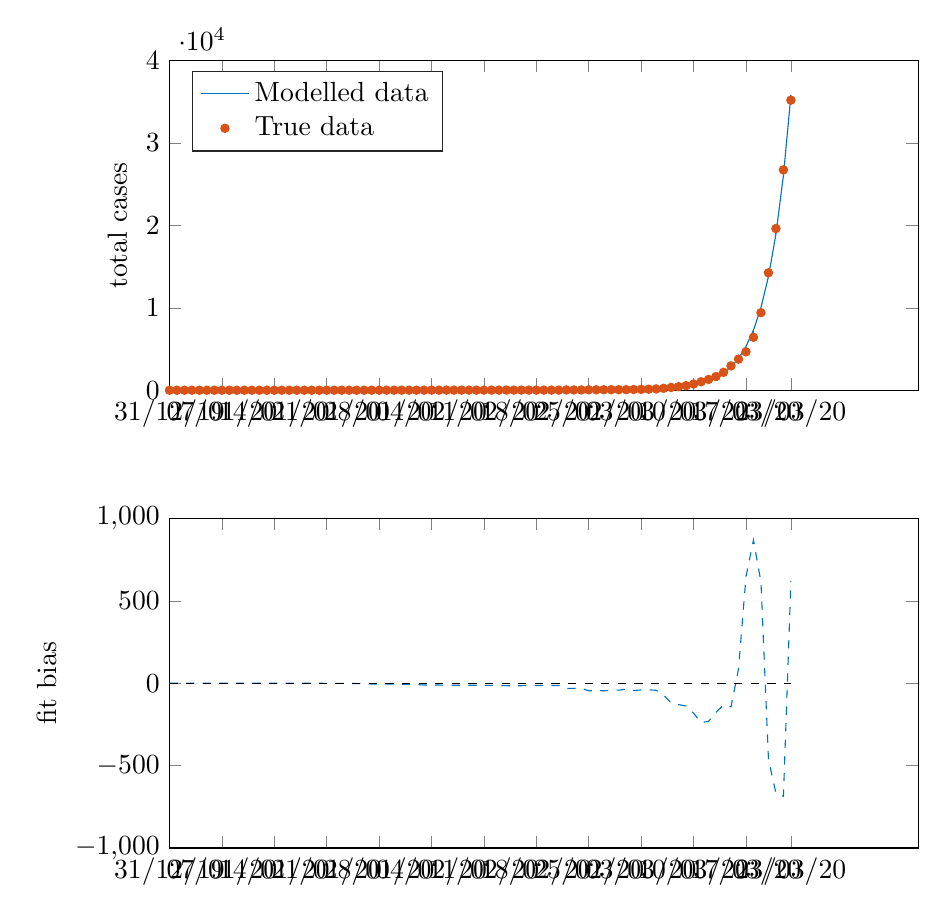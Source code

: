 % This file was created by matlab2tikz.
% Minimal pgfplots version: 1.3
%
\definecolor{mycolor1}{rgb}{0.0,0.447,0.741}%
\definecolor{mycolor2}{rgb}{0.85,0.325,0.098}%
%
\begin{tikzpicture}

\begin{axis}[%
width=9.509cm,
height=4.186cm,
at={(0cm,5.814cm)},
scale only axis,
xmin=0,
xmax=100,
xtick={0,7,14,21,28,35,42,49,56,63,70,77,83},
xticklabels={{31/12/19},{07/01/20},{14/01/20},{21/01/20},{28/01/20},{04/02/20},{11/02/20},{18/02/20},{25/02/20},{03/03/20},{10/03/20},{17/03/20},{23/03/20}},
ymin=0,
ymax=40000,
ylabel={total cases},
legend style={at={(0.03,0.97)},anchor=north west,legend cell align=left,align=left,draw=white!15!black}
]
\addplot [color=mycolor1,solid]
  table[row sep=crcr]{%
0	0\\
1	0\\
2	0\\
3	0\\
4	0\\
5	0\\
6	0\\
7	0\\
8	0\\
9	0\\
10	0\\
11	0\\
12	0\\
13	0\\
14	0\\
15	0\\
16	0\\
17	0\\
18	0\\
19	0\\
20	0\\
21	0\\
22	0\\
23	0\\
24	0\\
25	0\\
26	0\\
27	0\\
28	0\\
29	0\\
30	0\\
31	0\\
32	0\\
33	0\\
34	0\\
35	0\\
36	0\\
37	0\\
38	0\\
39	0\\
40	0\\
41	0\\
42	0\\
43	0\\
44	0\\
45	0\\
46	0\\
47	0\\
48	1\\
49	1\\
50	1\\
51	1\\
52	2\\
53	3\\
54	4\\
55	5\\
56	7\\
57	9\\
58	13\\
59	17\\
60	24\\
61	33\\
62	45\\
63	62\\
64	85\\
65	116\\
66	160\\
67	220\\
68	303\\
69	416\\
70	572\\
71	786\\
72	1081\\
73	1486\\
74	2042\\
75	2808\\
76	3860\\
77	5307\\
78	7296\\
79	10030\\
80	13789\\
81	18956\\
82	26061\\
83	35827\\
};
\addlegendentry{Modelled data};

\addplot[only marks,mark=*,mark options={},mark size=1.5pt,color=mycolor2] plot table[row sep=crcr,]{%
0	0\\
1	0\\
2	0\\
3	0\\
4	0\\
5	0\\
6	0\\
7	0\\
8	0\\
9	0\\
10	0\\
11	0\\
12	0\\
13	0\\
14	0\\
15	0\\
16	0\\
17	0\\
18	0\\
19	0\\
20	0\\
21	1\\
22	1\\
23	1\\
24	1\\
25	2\\
26	2\\
27	5\\
28	5\\
29	5\\
30	5\\
31	6\\
32	7\\
33	8\\
34	11\\
35	11\\
36	11\\
37	12\\
38	12\\
39	12\\
40	12\\
41	12\\
42	13\\
43	13\\
44	14\\
45	15\\
46	15\\
47	15\\
48	15\\
49	15\\
50	15\\
51	15\\
52	16\\
53	35\\
54	35\\
55	35\\
56	53\\
57	53\\
58	59\\
59	60\\
60	66\\
61	69\\
62	89\\
63	103\\
64	125\\
65	159\\
66	233\\
67	338\\
68	433\\
69	554\\
70	754\\
71	1025\\
72	1312\\
73	1663\\
74	2174\\
75	2951\\
76	3774\\
77	4661\\
78	6427\\
79	9415\\
80	14250\\
81	19624\\
82	26747\\
83	35206\\
};
\addlegendentry{True data};

\addplot [color=mycolor1,solid,forget plot]
  table[row sep=crcr]{%
0	0\\
0	0\\
};
\addplot [color=mycolor1,solid,forget plot]
  table[row sep=crcr]{%
1	0\\
1	0\\
};
\addplot [color=mycolor1,solid,forget plot]
  table[row sep=crcr]{%
2	0\\
2	0\\
};
\addplot [color=mycolor1,solid,forget plot]
  table[row sep=crcr]{%
3	0\\
3	0\\
};
\addplot [color=mycolor1,solid,forget plot]
  table[row sep=crcr]{%
4	0\\
4	0\\
};
\addplot [color=mycolor1,solid,forget plot]
  table[row sep=crcr]{%
5	0\\
5	0\\
};
\addplot [color=mycolor1,solid,forget plot]
  table[row sep=crcr]{%
6	0\\
6	0\\
};
\addplot [color=mycolor1,solid,forget plot]
  table[row sep=crcr]{%
7	0\\
7	0\\
};
\addplot [color=mycolor1,solid,forget plot]
  table[row sep=crcr]{%
8	0\\
8	0\\
};
\addplot [color=mycolor1,solid,forget plot]
  table[row sep=crcr]{%
9	0\\
9	0\\
};
\addplot [color=mycolor1,solid,forget plot]
  table[row sep=crcr]{%
10	0\\
10	0\\
};
\addplot [color=mycolor1,solid,forget plot]
  table[row sep=crcr]{%
11	0\\
11	0\\
};
\addplot [color=mycolor1,solid,forget plot]
  table[row sep=crcr]{%
12	0\\
12	0\\
};
\addplot [color=mycolor1,solid,forget plot]
  table[row sep=crcr]{%
13	0\\
13	0\\
};
\addplot [color=mycolor1,solid,forget plot]
  table[row sep=crcr]{%
14	0\\
14	0\\
};
\addplot [color=mycolor1,solid,forget plot]
  table[row sep=crcr]{%
15	0\\
15	0\\
};
\addplot [color=mycolor1,solid,forget plot]
  table[row sep=crcr]{%
16	0\\
16	0\\
};
\addplot [color=mycolor1,solid,forget plot]
  table[row sep=crcr]{%
17	0\\
17	0\\
};
\addplot [color=mycolor1,solid,forget plot]
  table[row sep=crcr]{%
18	0\\
18	0\\
};
\addplot [color=mycolor1,solid,forget plot]
  table[row sep=crcr]{%
19	0\\
19	0\\
};
\addplot [color=mycolor1,solid,forget plot]
  table[row sep=crcr]{%
20	0\\
20	0\\
};
\addplot [color=mycolor1,solid,forget plot]
  table[row sep=crcr]{%
21	1\\
21	0\\
};
\addplot [color=mycolor1,solid,forget plot]
  table[row sep=crcr]{%
22	1\\
22	0\\
};
\addplot [color=mycolor1,solid,forget plot]
  table[row sep=crcr]{%
23	1\\
23	0\\
};
\addplot [color=mycolor1,solid,forget plot]
  table[row sep=crcr]{%
24	1\\
24	0\\
};
\addplot [color=mycolor1,solid,forget plot]
  table[row sep=crcr]{%
25	2\\
25	0\\
};
\addplot [color=mycolor1,solid,forget plot]
  table[row sep=crcr]{%
26	2\\
26	0\\
};
\addplot [color=mycolor1,solid,forget plot]
  table[row sep=crcr]{%
27	5\\
27	0\\
};
\addplot [color=mycolor1,solid,forget plot]
  table[row sep=crcr]{%
28	5\\
28	0\\
};
\addplot [color=mycolor1,solid,forget plot]
  table[row sep=crcr]{%
29	5\\
29	0\\
};
\addplot [color=mycolor1,solid,forget plot]
  table[row sep=crcr]{%
30	5\\
30	0\\
};
\addplot [color=mycolor1,solid,forget plot]
  table[row sep=crcr]{%
31	6\\
31	0\\
};
\addplot [color=mycolor1,solid,forget plot]
  table[row sep=crcr]{%
32	7\\
32	0\\
};
\addplot [color=mycolor1,solid,forget plot]
  table[row sep=crcr]{%
33	8\\
33	0\\
};
\addplot [color=mycolor1,solid,forget plot]
  table[row sep=crcr]{%
34	11\\
34	0\\
};
\addplot [color=mycolor1,solid,forget plot]
  table[row sep=crcr]{%
35	11\\
35	0\\
};
\addplot [color=mycolor1,solid,forget plot]
  table[row sep=crcr]{%
36	11\\
36	0\\
};
\addplot [color=mycolor1,solid,forget plot]
  table[row sep=crcr]{%
37	12\\
37	0\\
};
\addplot [color=mycolor1,solid,forget plot]
  table[row sep=crcr]{%
38	12\\
38	0\\
};
\addplot [color=mycolor1,solid,forget plot]
  table[row sep=crcr]{%
39	12\\
39	0\\
};
\addplot [color=mycolor1,solid,forget plot]
  table[row sep=crcr]{%
40	12\\
40	0\\
};
\addplot [color=mycolor1,solid,forget plot]
  table[row sep=crcr]{%
41	12\\
41	0\\
};
\addplot [color=mycolor1,solid,forget plot]
  table[row sep=crcr]{%
42	13\\
42	0\\
};
\addplot [color=mycolor1,solid,forget plot]
  table[row sep=crcr]{%
43	13\\
43	0\\
};
\addplot [color=mycolor1,solid,forget plot]
  table[row sep=crcr]{%
44	14\\
44	0\\
};
\addplot [color=mycolor1,solid,forget plot]
  table[row sep=crcr]{%
45	15\\
45	0\\
};
\addplot [color=mycolor1,solid,forget plot]
  table[row sep=crcr]{%
46	15\\
46	0\\
};
\addplot [color=mycolor1,solid,forget plot]
  table[row sep=crcr]{%
47	15\\
47	0\\
};
\addplot [color=mycolor1,solid,forget plot]
  table[row sep=crcr]{%
48	15\\
48	1\\
};
\addplot [color=mycolor1,solid,forget plot]
  table[row sep=crcr]{%
49	15\\
49	1\\
};
\addplot [color=mycolor1,solid,forget plot]
  table[row sep=crcr]{%
50	15\\
50	1\\
};
\addplot [color=mycolor1,solid,forget plot]
  table[row sep=crcr]{%
51	15\\
51	1\\
};
\addplot [color=mycolor1,solid,forget plot]
  table[row sep=crcr]{%
52	16\\
52	2\\
};
\addplot [color=mycolor1,solid,forget plot]
  table[row sep=crcr]{%
53	35\\
53	3\\
};
\addplot [color=mycolor1,solid,forget plot]
  table[row sep=crcr]{%
54	35\\
54	4\\
};
\addplot [color=mycolor1,solid,forget plot]
  table[row sep=crcr]{%
55	35\\
55	5\\
};
\addplot [color=mycolor1,solid,forget plot]
  table[row sep=crcr]{%
56	53\\
56	7\\
};
\addplot [color=mycolor1,solid,forget plot]
  table[row sep=crcr]{%
57	53\\
57	9\\
};
\addplot [color=mycolor1,solid,forget plot]
  table[row sep=crcr]{%
58	59\\
58	13\\
};
\addplot [color=mycolor1,solid,forget plot]
  table[row sep=crcr]{%
59	60\\
59	17\\
};
\addplot [color=mycolor1,solid,forget plot]
  table[row sep=crcr]{%
60	66\\
60	24\\
};
\addplot [color=mycolor1,solid,forget plot]
  table[row sep=crcr]{%
61	69\\
61	33\\
};
\addplot [color=mycolor1,solid,forget plot]
  table[row sep=crcr]{%
62	89\\
62	45\\
};
\addplot [color=mycolor1,solid,forget plot]
  table[row sep=crcr]{%
63	103\\
63	62\\
};
\addplot [color=mycolor1,solid,forget plot]
  table[row sep=crcr]{%
64	125\\
64	85\\
};
\addplot [color=mycolor1,solid,forget plot]
  table[row sep=crcr]{%
65	159\\
65	116\\
};
\addplot [color=mycolor1,solid,forget plot]
  table[row sep=crcr]{%
66	233\\
66	160\\
};
\addplot [color=mycolor1,solid,forget plot]
  table[row sep=crcr]{%
67	338\\
67	220\\
};
\addplot [color=mycolor1,solid,forget plot]
  table[row sep=crcr]{%
68	433\\
68	303\\
};
\addplot [color=mycolor1,solid,forget plot]
  table[row sep=crcr]{%
69	554\\
69	416\\
};
\addplot [color=mycolor1,solid,forget plot]
  table[row sep=crcr]{%
70	754\\
70	572\\
};
\addplot [color=mycolor1,solid,forget plot]
  table[row sep=crcr]{%
71	1025\\
71	786\\
};
\addplot [color=mycolor1,solid,forget plot]
  table[row sep=crcr]{%
72	1312\\
72	1081\\
};
\addplot [color=mycolor1,solid,forget plot]
  table[row sep=crcr]{%
73	1663\\
73	1486\\
};
\addplot [color=mycolor1,solid,forget plot]
  table[row sep=crcr]{%
74	2174\\
74	2042\\
};
\addplot [color=mycolor1,solid,forget plot]
  table[row sep=crcr]{%
75	2951\\
75	2808\\
};
\addplot [color=mycolor1,solid,forget plot]
  table[row sep=crcr]{%
76	3774\\
76	3860\\
};
\addplot [color=mycolor1,solid,forget plot]
  table[row sep=crcr]{%
77	4661\\
77	5307\\
};
\addplot [color=mycolor1,solid,forget plot]
  table[row sep=crcr]{%
78	6427\\
78	7296\\
};
\addplot [color=mycolor1,solid,forget plot]
  table[row sep=crcr]{%
79	9415\\
79	10030\\
};
\addplot [color=mycolor1,solid,forget plot]
  table[row sep=crcr]{%
80	14250\\
80	13789\\
};
\addplot [color=mycolor1,solid,forget plot]
  table[row sep=crcr]{%
81	19624\\
81	18956\\
};
\addplot [color=mycolor1,solid,forget plot]
  table[row sep=crcr]{%
82	26747\\
82	26061\\
};
\addplot [color=mycolor1,solid,forget plot]
  table[row sep=crcr]{%
83	35206\\
83	35827\\
};
\end{axis}

\begin{axis}[%
width=9.509cm,
height=4.186cm,
at={(0cm,0cm)},
scale only axis,
xmin=0,
xmax=100,
xtick={0,7,14,21,28,35,42,49,56,63,70,77,83},
xticklabels={{31/12/19},{07/01/20},{14/01/20},{21/01/20},{28/01/20},{04/02/20},{11/02/20},{18/02/20},{25/02/20},{03/03/20},{10/03/20},{17/03/20},{23/03/20}},
ymin=-1000,
ymax=1000,
ylabel={fit bias},
legend style={legend cell align=left,align=left,draw=white!15!black}
]
\addplot [color=mycolor1,dashed,forget plot]
  table[row sep=crcr]{%
0	0\\
1	0\\
2	0\\
3	0\\
4	0\\
5	0\\
6	0\\
7	0\\
8	0\\
9	0\\
10	0\\
11	0\\
12	0\\
13	0\\
14	0\\
15	0\\
16	0\\
17	0\\
18	0\\
19	0\\
20	0\\
21	-1\\
22	-1\\
23	-1\\
24	-1\\
25	-2\\
26	-2\\
27	-5\\
28	-5\\
29	-5\\
30	-5\\
31	-6\\
32	-7\\
33	-8\\
34	-11\\
35	-11\\
36	-11\\
37	-12\\
38	-12\\
39	-12\\
40	-12\\
41	-12\\
42	-13\\
43	-13\\
44	-14\\
45	-15\\
46	-15\\
47	-15\\
48	-14\\
49	-14\\
50	-14\\
51	-14\\
52	-14\\
53	-32\\
54	-31\\
55	-30\\
56	-46\\
57	-44\\
58	-46\\
59	-43\\
60	-42\\
61	-36\\
62	-44\\
63	-41\\
64	-40\\
65	-43\\
66	-73\\
67	-118\\
68	-130\\
69	-138\\
70	-182\\
71	-239\\
72	-231\\
73	-177\\
74	-132\\
75	-143\\
76	86\\
77	646\\
78	869\\
79	615\\
80	-461\\
81	-668\\
82	-686\\
83	621\\
};
\addplot [color=black,dashed,forget plot]
  table[row sep=crcr]{%
0	0\\
83	0\\
};
\end{axis}
\end{tikzpicture}%